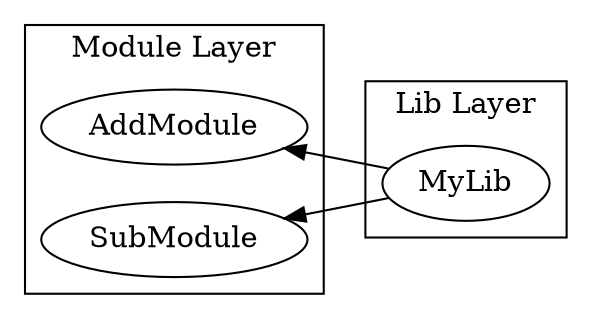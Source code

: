 digraph {
	rankdir=RL;
	subgraph cluster_0 {
		label="Lib Layer";
		MyLib;
	}
	subgraph cluster_1 {
		label="Module Layer";
		AddModule;SubModule;
	}


	MyLib -> AddModule ;
	MyLib -> SubModule ;

}

